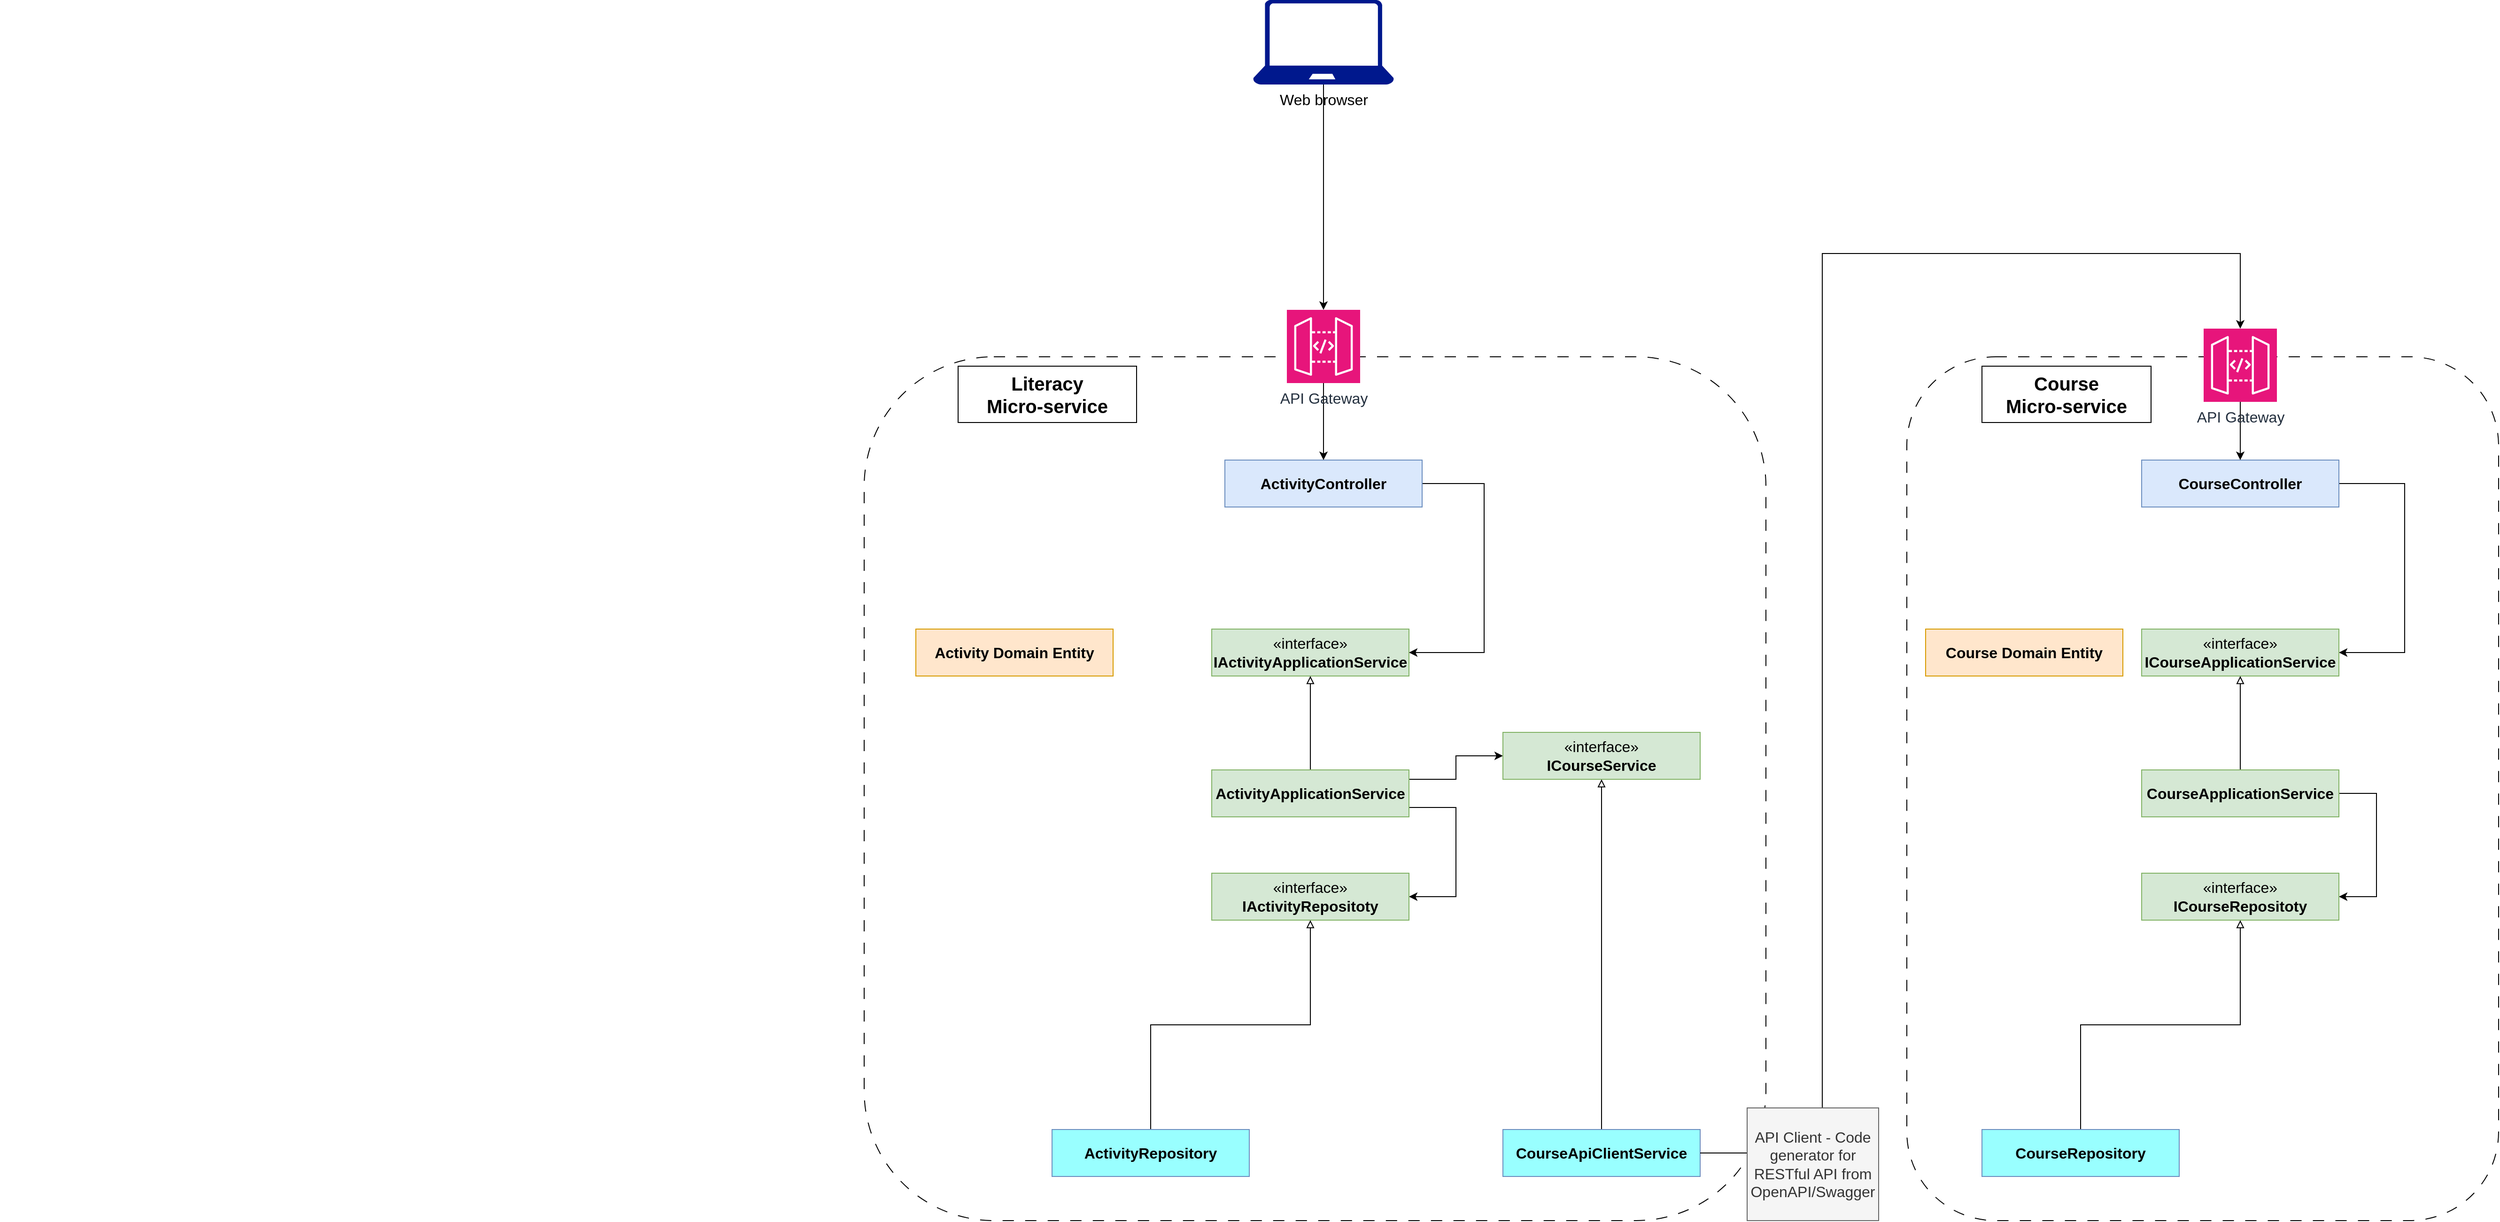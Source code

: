 <mxfile version="24.7.8">
  <diagram name="Page-1" id="AGF9NHbUH6Ofzl98z9HV">
    <mxGraphModel dx="3790" dy="2903" grid="1" gridSize="10" guides="1" tooltips="1" connect="1" arrows="1" fold="1" page="1" pageScale="1" pageWidth="827" pageHeight="1169" math="0" shadow="0">
      <root>
        <mxCell id="0" />
        <mxCell id="1" parent="0" />
        <mxCell id="f0mhsGFnPGD-ZUsEIgDA-32" value="" style="rounded=1;whiteSpace=wrap;html=1;dashed=1;dashPattern=12 12;fillColor=default;" vertex="1" parent="1">
          <mxGeometry x="890" y="10" width="960" height="920" as="geometry" />
        </mxCell>
        <mxCell id="f0mhsGFnPGD-ZUsEIgDA-2" value="" style="shape=image;verticalLabelPosition=bottom;labelBackgroundColor=default;verticalAlign=top;aspect=fixed;imageAspect=0;image=https://blog.ndepend.com/wp-content/uploads/Clean-Architecture-Diagram-Asp-Net.png;" vertex="1" parent="1">
          <mxGeometry x="-30" y="10" width="848" height="823" as="geometry" />
        </mxCell>
        <mxCell id="f0mhsGFnPGD-ZUsEIgDA-4" value="«interface»&lt;br style=&quot;font-size: 16px;&quot;&gt;&lt;b style=&quot;font-size: 16px;&quot;&gt;IActivityApplicationService&lt;/b&gt;" style="html=1;whiteSpace=wrap;fillColor=#d5e8d4;strokeColor=#82b366;fontSize=16;" vertex="1" parent="1">
          <mxGeometry x="1260" y="300" width="210" height="50" as="geometry" />
        </mxCell>
        <mxCell id="f0mhsGFnPGD-ZUsEIgDA-6" style="edgeStyle=orthogonalEdgeStyle;rounded=0;orthogonalLoop=1;jettySize=auto;html=1;entryX=0.5;entryY=1;entryDx=0;entryDy=0;endArrow=block;endFill=0;" edge="1" parent="1" source="f0mhsGFnPGD-ZUsEIgDA-5" target="f0mhsGFnPGD-ZUsEIgDA-4">
          <mxGeometry relative="1" as="geometry" />
        </mxCell>
        <mxCell id="f0mhsGFnPGD-ZUsEIgDA-20" style="edgeStyle=orthogonalEdgeStyle;rounded=0;orthogonalLoop=1;jettySize=auto;html=1;entryX=0;entryY=0.5;entryDx=0;entryDy=0;" edge="1" parent="1" source="f0mhsGFnPGD-ZUsEIgDA-5" target="f0mhsGFnPGD-ZUsEIgDA-17">
          <mxGeometry relative="1" as="geometry">
            <Array as="points">
              <mxPoint x="1520" y="460" />
              <mxPoint x="1520" y="435" />
            </Array>
          </mxGeometry>
        </mxCell>
        <mxCell id="f0mhsGFnPGD-ZUsEIgDA-42" style="edgeStyle=orthogonalEdgeStyle;rounded=0;orthogonalLoop=1;jettySize=auto;html=1;entryX=1;entryY=0.5;entryDx=0;entryDy=0;" edge="1" parent="1" source="f0mhsGFnPGD-ZUsEIgDA-5" target="f0mhsGFnPGD-ZUsEIgDA-11">
          <mxGeometry relative="1" as="geometry">
            <Array as="points">
              <mxPoint x="1520" y="490" />
              <mxPoint x="1520" y="585" />
            </Array>
          </mxGeometry>
        </mxCell>
        <mxCell id="f0mhsGFnPGD-ZUsEIgDA-5" value="ActivityApplicationService" style="html=1;whiteSpace=wrap;fillColor=#d5e8d4;strokeColor=#82b366;fontStyle=1;fontSize=16;" vertex="1" parent="1">
          <mxGeometry x="1260" y="450" width="210" height="50" as="geometry" />
        </mxCell>
        <mxCell id="f0mhsGFnPGD-ZUsEIgDA-7" value="Literacy&lt;br style=&quot;font-size: 20px;&quot;&gt;Micro-service" style="rounded=0;whiteSpace=wrap;html=1;fontStyle=1;fontSize=20;" vertex="1" parent="1">
          <mxGeometry x="990" y="20" width="190" height="60" as="geometry" />
        </mxCell>
        <mxCell id="f0mhsGFnPGD-ZUsEIgDA-9" value="&lt;b style=&quot;font-size: 16px;&quot;&gt;Activity Domain Entity&lt;/b&gt;" style="html=1;whiteSpace=wrap;fillColor=#ffe6cc;strokeColor=#d79b00;fontSize=16;" vertex="1" parent="1">
          <mxGeometry x="945" y="300" width="210" height="50" as="geometry" />
        </mxCell>
        <mxCell id="f0mhsGFnPGD-ZUsEIgDA-11" value="«interface»&lt;br style=&quot;font-size: 16px;&quot;&gt;&lt;b style=&quot;font-size: 16px;&quot;&gt;IActivityRepositoty&lt;/b&gt;" style="html=1;whiteSpace=wrap;fillColor=#d5e8d4;strokeColor=#82b366;fontSize=16;" vertex="1" parent="1">
          <mxGeometry x="1260" y="560" width="210" height="50" as="geometry" />
        </mxCell>
        <mxCell id="f0mhsGFnPGD-ZUsEIgDA-14" style="edgeStyle=orthogonalEdgeStyle;rounded=0;orthogonalLoop=1;jettySize=auto;html=1;entryX=0.5;entryY=1;entryDx=0;entryDy=0;endArrow=block;endFill=0;" edge="1" parent="1" source="f0mhsGFnPGD-ZUsEIgDA-13" target="f0mhsGFnPGD-ZUsEIgDA-11">
          <mxGeometry relative="1" as="geometry" />
        </mxCell>
        <mxCell id="f0mhsGFnPGD-ZUsEIgDA-13" value="ActivityRepository" style="html=1;whiteSpace=wrap;fillColor=#99FFFF;strokeColor=#6c8ebf;fontStyle=1;fontSize=16;" vertex="1" parent="1">
          <mxGeometry x="1090" y="833" width="210" height="50" as="geometry" />
        </mxCell>
        <mxCell id="f0mhsGFnPGD-ZUsEIgDA-38" style="edgeStyle=orthogonalEdgeStyle;rounded=0;orthogonalLoop=1;jettySize=auto;html=1;entryX=1;entryY=0.5;entryDx=0;entryDy=0;" edge="1" parent="1" source="f0mhsGFnPGD-ZUsEIgDA-15" target="f0mhsGFnPGD-ZUsEIgDA-4">
          <mxGeometry relative="1" as="geometry">
            <Array as="points">
              <mxPoint x="1550" y="145" />
              <mxPoint x="1550" y="325" />
            </Array>
          </mxGeometry>
        </mxCell>
        <mxCell id="f0mhsGFnPGD-ZUsEIgDA-15" value="ActivityController" style="html=1;whiteSpace=wrap;fillColor=#dae8fc;strokeColor=#6c8ebf;fontStyle=1;fontSize=16;" vertex="1" parent="1">
          <mxGeometry x="1274" y="120" width="210" height="50" as="geometry" />
        </mxCell>
        <mxCell id="f0mhsGFnPGD-ZUsEIgDA-17" value="«interface»&lt;br style=&quot;font-size: 16px;&quot;&gt;&lt;b style=&quot;font-size: 16px;&quot;&gt;ICourseService&lt;/b&gt;" style="html=1;whiteSpace=wrap;fillColor=#d5e8d4;strokeColor=#82b366;fontSize=16;" vertex="1" parent="1">
          <mxGeometry x="1570" y="410" width="210" height="50" as="geometry" />
        </mxCell>
        <mxCell id="f0mhsGFnPGD-ZUsEIgDA-19" style="edgeStyle=orthogonalEdgeStyle;rounded=0;orthogonalLoop=1;jettySize=auto;html=1;entryX=0.5;entryY=1;entryDx=0;entryDy=0;endArrow=block;endFill=0;" edge="1" parent="1" source="f0mhsGFnPGD-ZUsEIgDA-18" target="f0mhsGFnPGD-ZUsEIgDA-17">
          <mxGeometry relative="1" as="geometry" />
        </mxCell>
        <mxCell id="f0mhsGFnPGD-ZUsEIgDA-18" value="CourseApiClientService" style="html=1;whiteSpace=wrap;fillColor=#99FFFF;strokeColor=#6c8ebf;fontStyle=1;fontSize=16;" vertex="1" parent="1">
          <mxGeometry x="1570" y="833" width="210" height="50" as="geometry" />
        </mxCell>
        <mxCell id="f0mhsGFnPGD-ZUsEIgDA-31" style="edgeStyle=orthogonalEdgeStyle;rounded=0;orthogonalLoop=1;jettySize=auto;html=1;entryX=0.5;entryY=0;entryDx=0;entryDy=0;entryPerimeter=0;" edge="1" parent="1" source="f0mhsGFnPGD-ZUsEIgDA-18" target="f0mhsGFnPGD-ZUsEIgDA-34">
          <mxGeometry relative="1" as="geometry">
            <mxPoint x="1894" y="861" as="targetPoint" />
            <Array as="points">
              <mxPoint x="1910" y="858" />
              <mxPoint x="1910" y="-100" />
              <mxPoint x="2355" y="-100" />
            </Array>
          </mxGeometry>
        </mxCell>
        <mxCell id="f0mhsGFnPGD-ZUsEIgDA-33" value="" style="group;fontSize=20;" vertex="1" connectable="0" parent="1">
          <mxGeometry x="2000" y="10" width="630" height="920" as="geometry" />
        </mxCell>
        <mxCell id="f0mhsGFnPGD-ZUsEIgDA-30" value="" style="rounded=1;whiteSpace=wrap;html=1;dashed=1;dashPattern=12 12;fillColor=default;fontSize=16;" vertex="1" parent="f0mhsGFnPGD-ZUsEIgDA-33">
          <mxGeometry width="630" height="920" as="geometry" />
        </mxCell>
        <mxCell id="f0mhsGFnPGD-ZUsEIgDA-21" value="Course&lt;br style=&quot;font-size: 20px;&quot;&gt;Micro-service" style="rounded=0;whiteSpace=wrap;html=1;fontStyle=1;fontSize=20;" vertex="1" parent="f0mhsGFnPGD-ZUsEIgDA-33">
          <mxGeometry x="80" y="10" width="180" height="60" as="geometry" />
        </mxCell>
        <mxCell id="f0mhsGFnPGD-ZUsEIgDA-39" style="edgeStyle=orthogonalEdgeStyle;rounded=0;orthogonalLoop=1;jettySize=auto;html=1;entryX=1;entryY=0.5;entryDx=0;entryDy=0;fontSize=16;" edge="1" parent="f0mhsGFnPGD-ZUsEIgDA-33" source="f0mhsGFnPGD-ZUsEIgDA-22" target="f0mhsGFnPGD-ZUsEIgDA-24">
          <mxGeometry relative="1" as="geometry">
            <Array as="points">
              <mxPoint x="530" y="135" />
              <mxPoint x="530" y="315" />
            </Array>
          </mxGeometry>
        </mxCell>
        <mxCell id="f0mhsGFnPGD-ZUsEIgDA-22" value="CourseController" style="html=1;whiteSpace=wrap;fillColor=#dae8fc;strokeColor=#6c8ebf;fontStyle=1;fontSize=16;" vertex="1" parent="f0mhsGFnPGD-ZUsEIgDA-33">
          <mxGeometry x="250" y="110" width="210" height="50" as="geometry" />
        </mxCell>
        <mxCell id="f0mhsGFnPGD-ZUsEIgDA-23" value="&lt;b style=&quot;font-size: 16px;&quot;&gt;Course Domain Entity&lt;/b&gt;" style="html=1;whiteSpace=wrap;fillColor=#ffe6cc;strokeColor=#d79b00;fontSize=16;" vertex="1" parent="f0mhsGFnPGD-ZUsEIgDA-33">
          <mxGeometry x="20" y="290" width="210" height="50" as="geometry" />
        </mxCell>
        <mxCell id="f0mhsGFnPGD-ZUsEIgDA-24" value="«interface»&lt;br style=&quot;font-size: 16px;&quot;&gt;&lt;b style=&quot;font-size: 16px;&quot;&gt;ICourseApplicationService&lt;/b&gt;" style="html=1;whiteSpace=wrap;fillColor=#d5e8d4;strokeColor=#82b366;fontSize=16;" vertex="1" parent="f0mhsGFnPGD-ZUsEIgDA-33">
          <mxGeometry x="250" y="290" width="210" height="50" as="geometry" />
        </mxCell>
        <mxCell id="f0mhsGFnPGD-ZUsEIgDA-25" style="edgeStyle=orthogonalEdgeStyle;rounded=0;orthogonalLoop=1;jettySize=auto;html=1;entryX=0.5;entryY=1;entryDx=0;entryDy=0;endArrow=block;endFill=0;fontSize=16;" edge="1" parent="f0mhsGFnPGD-ZUsEIgDA-33" source="f0mhsGFnPGD-ZUsEIgDA-26" target="f0mhsGFnPGD-ZUsEIgDA-24">
          <mxGeometry relative="1" as="geometry" />
        </mxCell>
        <mxCell id="f0mhsGFnPGD-ZUsEIgDA-43" style="edgeStyle=orthogonalEdgeStyle;rounded=0;orthogonalLoop=1;jettySize=auto;html=1;entryX=1;entryY=0.5;entryDx=0;entryDy=0;fontSize=16;" edge="1" parent="f0mhsGFnPGD-ZUsEIgDA-33" source="f0mhsGFnPGD-ZUsEIgDA-26" target="f0mhsGFnPGD-ZUsEIgDA-27">
          <mxGeometry relative="1" as="geometry">
            <Array as="points">
              <mxPoint x="500" y="465" />
              <mxPoint x="500" y="575" />
            </Array>
          </mxGeometry>
        </mxCell>
        <mxCell id="f0mhsGFnPGD-ZUsEIgDA-26" value="CourseApplicationService" style="html=1;whiteSpace=wrap;fillColor=#d5e8d4;strokeColor=#82b366;fontStyle=1;fontSize=16;" vertex="1" parent="f0mhsGFnPGD-ZUsEIgDA-33">
          <mxGeometry x="250" y="440" width="210" height="50" as="geometry" />
        </mxCell>
        <mxCell id="f0mhsGFnPGD-ZUsEIgDA-27" value="«interface»&lt;br style=&quot;font-size: 16px;&quot;&gt;&lt;b style=&quot;font-size: 16px;&quot;&gt;ICourseRepositoty&lt;/b&gt;" style="html=1;whiteSpace=wrap;fillColor=#d5e8d4;strokeColor=#82b366;fontSize=16;" vertex="1" parent="f0mhsGFnPGD-ZUsEIgDA-33">
          <mxGeometry x="250" y="550" width="210" height="50" as="geometry" />
        </mxCell>
        <mxCell id="f0mhsGFnPGD-ZUsEIgDA-28" style="edgeStyle=orthogonalEdgeStyle;rounded=0;orthogonalLoop=1;jettySize=auto;html=1;entryX=0.5;entryY=1;entryDx=0;entryDy=0;endArrow=block;endFill=0;fontSize=16;" edge="1" parent="f0mhsGFnPGD-ZUsEIgDA-33" source="f0mhsGFnPGD-ZUsEIgDA-29" target="f0mhsGFnPGD-ZUsEIgDA-27">
          <mxGeometry relative="1" as="geometry" />
        </mxCell>
        <mxCell id="f0mhsGFnPGD-ZUsEIgDA-29" value="CourseRepository" style="html=1;whiteSpace=wrap;fillColor=#99FFFF;strokeColor=#6c8ebf;fontStyle=1;fontSize=16;" vertex="1" parent="f0mhsGFnPGD-ZUsEIgDA-33">
          <mxGeometry x="80" y="823" width="210" height="50" as="geometry" />
        </mxCell>
        <mxCell id="f0mhsGFnPGD-ZUsEIgDA-35" style="edgeStyle=orthogonalEdgeStyle;rounded=0;orthogonalLoop=1;jettySize=auto;html=1;entryX=0.5;entryY=0;entryDx=0;entryDy=0;fontSize=16;" edge="1" parent="1" source="f0mhsGFnPGD-ZUsEIgDA-34" target="f0mhsGFnPGD-ZUsEIgDA-22">
          <mxGeometry relative="1" as="geometry" />
        </mxCell>
        <mxCell id="f0mhsGFnPGD-ZUsEIgDA-34" value="API Gateway" style="sketch=0;points=[[0,0,0],[0.25,0,0],[0.5,0,0],[0.75,0,0],[1,0,0],[0,1,0],[0.25,1,0],[0.5,1,0],[0.75,1,0],[1,1,0],[0,0.25,0],[0,0.5,0],[0,0.75,0],[1,0.25,0],[1,0.5,0],[1,0.75,0]];outlineConnect=0;fontColor=#232F3E;fillColor=#E7157B;strokeColor=#ffffff;dashed=0;verticalLabelPosition=bottom;verticalAlign=top;align=center;html=1;fontSize=16;fontStyle=0;aspect=fixed;shape=mxgraph.aws4.resourceIcon;resIcon=mxgraph.aws4.api_gateway;" vertex="1" parent="1">
          <mxGeometry x="2316" y="-20" width="78" height="78" as="geometry" />
        </mxCell>
        <mxCell id="f0mhsGFnPGD-ZUsEIgDA-37" style="edgeStyle=orthogonalEdgeStyle;rounded=0;orthogonalLoop=1;jettySize=auto;html=1;entryX=0.5;entryY=0;entryDx=0;entryDy=0;" edge="1" parent="1" source="f0mhsGFnPGD-ZUsEIgDA-36" target="f0mhsGFnPGD-ZUsEIgDA-15">
          <mxGeometry relative="1" as="geometry" />
        </mxCell>
        <mxCell id="f0mhsGFnPGD-ZUsEIgDA-36" value="API Gateway" style="sketch=0;points=[[0,0,0],[0.25,0,0],[0.5,0,0],[0.75,0,0],[1,0,0],[0,1,0],[0.25,1,0],[0.5,1,0],[0.75,1,0],[1,1,0],[0,0.25,0],[0,0.5,0],[0,0.75,0],[1,0.25,0],[1,0.5,0],[1,0.75,0]];outlineConnect=0;fontColor=#232F3E;fillColor=#E7157B;strokeColor=#ffffff;dashed=0;verticalLabelPosition=bottom;verticalAlign=top;align=center;html=1;fontSize=16;fontStyle=0;aspect=fixed;shape=mxgraph.aws4.resourceIcon;resIcon=mxgraph.aws4.api_gateway;" vertex="1" parent="1">
          <mxGeometry x="1340" y="-40" width="78" height="78" as="geometry" />
        </mxCell>
        <mxCell id="f0mhsGFnPGD-ZUsEIgDA-41" style="edgeStyle=orthogonalEdgeStyle;rounded=0;orthogonalLoop=1;jettySize=auto;html=1;" edge="1" parent="1" source="f0mhsGFnPGD-ZUsEIgDA-40" target="f0mhsGFnPGD-ZUsEIgDA-36">
          <mxGeometry relative="1" as="geometry" />
        </mxCell>
        <mxCell id="f0mhsGFnPGD-ZUsEIgDA-40" value="Web browser" style="sketch=0;aspect=fixed;pointerEvents=1;shadow=0;dashed=0;html=1;strokeColor=none;labelPosition=center;verticalLabelPosition=bottom;verticalAlign=top;align=center;fillColor=#00188D;shape=mxgraph.azure.laptop;fontSize=16;" vertex="1" parent="1">
          <mxGeometry x="1304" y="-370" width="150" height="90" as="geometry" />
        </mxCell>
        <mxCell id="f0mhsGFnPGD-ZUsEIgDA-44" value="API Client - Code generator for RESTful API from&lt;br style=&quot;font-size: 16px;&quot;&gt;OpenAPI/Swagger" style="rounded=0;whiteSpace=wrap;html=1;fontSize=16;fillColor=#f5f5f5;strokeColor=#666666;fontColor=#333333;" vertex="1" parent="1">
          <mxGeometry x="1830" y="810" width="140" height="120" as="geometry" />
        </mxCell>
      </root>
    </mxGraphModel>
  </diagram>
</mxfile>
